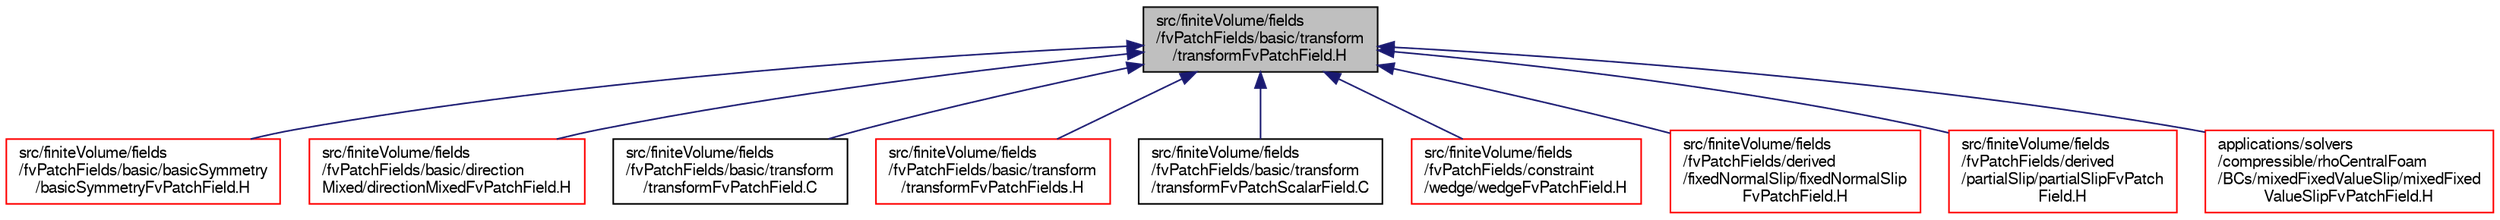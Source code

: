 digraph "src/finiteVolume/fields/fvPatchFields/basic/transform/transformFvPatchField.H"
{
  bgcolor="transparent";
  edge [fontname="FreeSans",fontsize="10",labelfontname="FreeSans",labelfontsize="10"];
  node [fontname="FreeSans",fontsize="10",shape=record];
  Node187 [label="src/finiteVolume/fields\l/fvPatchFields/basic/transform\l/transformFvPatchField.H",height=0.2,width=0.4,color="black", fillcolor="grey75", style="filled", fontcolor="black"];
  Node187 -> Node188 [dir="back",color="midnightblue",fontsize="10",style="solid",fontname="FreeSans"];
  Node188 [label="src/finiteVolume/fields\l/fvPatchFields/basic/basicSymmetry\l/basicSymmetryFvPatchField.H",height=0.2,width=0.4,color="red",URL="$a01406.html"];
  Node187 -> Node208 [dir="back",color="midnightblue",fontsize="10",style="solid",fontname="FreeSans"];
  Node208 [label="src/finiteVolume/fields\l/fvPatchFields/basic/direction\lMixed/directionMixedFvPatchField.H",height=0.2,width=0.4,color="red",URL="$a01448.html"];
  Node187 -> Node220 [dir="back",color="midnightblue",fontsize="10",style="solid",fontname="FreeSans"];
  Node220 [label="src/finiteVolume/fields\l/fvPatchFields/basic/transform\l/transformFvPatchField.C",height=0.2,width=0.4,color="black",URL="$a01520.html"];
  Node187 -> Node221 [dir="back",color="midnightblue",fontsize="10",style="solid",fontname="FreeSans"];
  Node221 [label="src/finiteVolume/fields\l/fvPatchFields/basic/transform\l/transformFvPatchFields.H",height=0.2,width=0.4,color="red",URL="$a01529.html"];
  Node187 -> Node223 [dir="back",color="midnightblue",fontsize="10",style="solid",fontname="FreeSans"];
  Node223 [label="src/finiteVolume/fields\l/fvPatchFields/basic/transform\l/transformFvPatchScalarField.C",height=0.2,width=0.4,color="black",URL="$a01535.html"];
  Node187 -> Node224 [dir="back",color="midnightblue",fontsize="10",style="solid",fontname="FreeSans"];
  Node224 [label="src/finiteVolume/fields\l/fvPatchFields/constraint\l/wedge/wedgeFvPatchField.H",height=0.2,width=0.4,color="red",URL="$a01745.html"];
  Node187 -> Node229 [dir="back",color="midnightblue",fontsize="10",style="solid",fontname="FreeSans"];
  Node229 [label="src/finiteVolume/fields\l/fvPatchFields/derived\l/fixedNormalSlip/fixedNormalSlip\lFvPatchField.H",height=0.2,width=0.4,color="red",URL="$a01931.html"];
  Node187 -> Node233 [dir="back",color="midnightblue",fontsize="10",style="solid",fontname="FreeSans"];
  Node233 [label="src/finiteVolume/fields\l/fvPatchFields/derived\l/partialSlip/partialSlipFvPatch\lField.H",height=0.2,width=0.4,color="red",URL="$a02147.html"];
  Node187 -> Node238 [dir="back",color="midnightblue",fontsize="10",style="solid",fontname="FreeSans"];
  Node238 [label="applications/solvers\l/compressible/rhoCentralFoam\l/BCs/mixedFixedValueSlip/mixedFixed\lValueSlipFvPatchField.H",height=0.2,width=0.4,color="red",URL="$a19937.html"];
}
